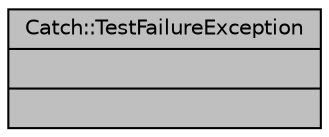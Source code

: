 digraph "Catch::TestFailureException"
{
  edge [fontname="Helvetica",fontsize="10",labelfontname="Helvetica",labelfontsize="10"];
  node [fontname="Helvetica",fontsize="10",shape=record];
  Node1 [label="{Catch::TestFailureException\n||}",height=0.2,width=0.4,color="black", fillcolor="grey75", style="filled", fontcolor="black"];
}
